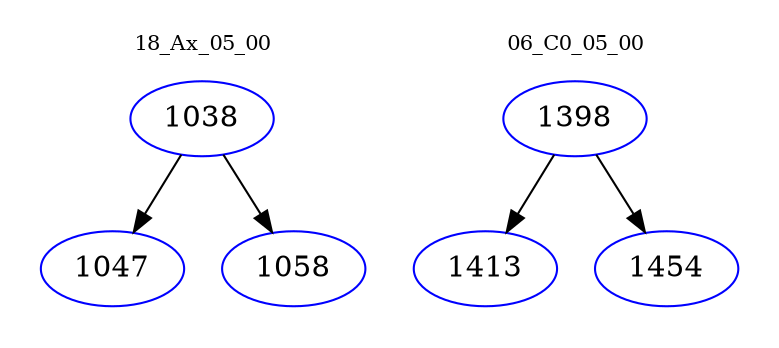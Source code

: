 digraph{
subgraph cluster_0 {
color = white
label = "18_Ax_05_00";
fontsize=10;
T0_1038 [label="1038", color="blue"]
T0_1038 -> T0_1047 [color="black"]
T0_1047 [label="1047", color="blue"]
T0_1038 -> T0_1058 [color="black"]
T0_1058 [label="1058", color="blue"]
}
subgraph cluster_1 {
color = white
label = "06_C0_05_00";
fontsize=10;
T1_1398 [label="1398", color="blue"]
T1_1398 -> T1_1413 [color="black"]
T1_1413 [label="1413", color="blue"]
T1_1398 -> T1_1454 [color="black"]
T1_1454 [label="1454", color="blue"]
}
}
